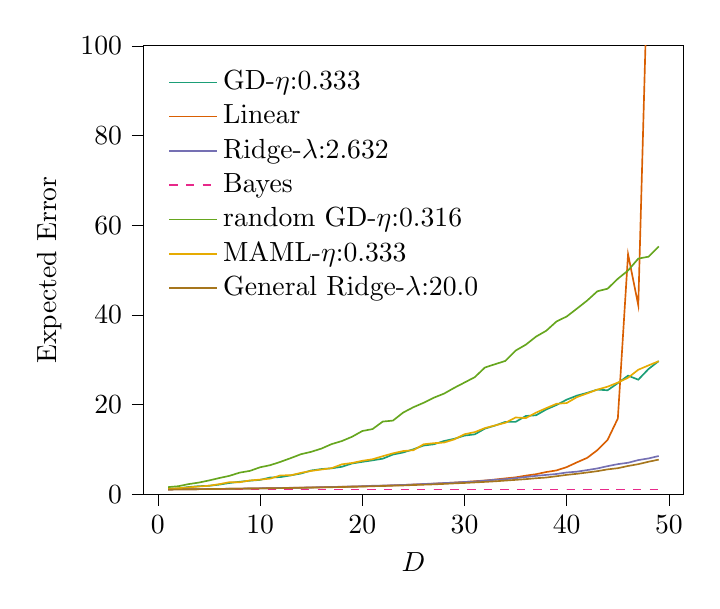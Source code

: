 % This file was created with tikzplotlib v0.10.1.
\begin{tikzpicture}

\definecolor{chocolate217952}{RGB}{217,95,2}
\definecolor{darkcyan27158119}{RGB}{27,158,119}
\definecolor{darkgoldenrod16611829}{RGB}{166,118,29}
\definecolor{darkgray176}{RGB}{176,176,176}
\definecolor{deeppink23141138}{RGB}{231,41,138}
\definecolor{lightslategray117112179}{RGB}{117,112,179}
\definecolor{olivedrab10216630}{RGB}{102,166,30}
\definecolor{orange2301712}{RGB}{230,171,2}

\begin{axis}[
legend cell align={left},
legend style={
  fill opacity=0.8,
  draw opacity=1,
  text opacity=1,
  at={(0.03,0.97)},
  anchor=north west,
  draw=none
},
tick align=outside,
tick pos=left,
x grid style={darkgray176},
xlabel={\(\displaystyle D\)},
xmin=-1.4, xmax=51.4,
xtick style={color=black},
y grid style={darkgray176},
ylabel={Expected Error},
ymin=0.0, ymax=100.0,
ytick style={color=black}
]
\addplot [semithick, darkcyan27158119]
table {%
1 1.159
2 1.279
3 1.589
4 1.774
5 1.861
6 2.124
7 2.485
8 2.762
9 2.996
10 3.18
11 3.718
12 3.804
13 4.185
14 4.597
15 5.277
16 5.593
17 5.763
18 6.101
19 6.843
20 7.204
21 7.537
22 7.91
23 8.833
24 9.293
25 10.01
26 10.843
27 11.119
28 11.849
29 12.345
30 13.059
31 13.336
32 14.616
33 15.307
34 16.122
35 16.121
36 17.433
37 17.594
38 18.893
39 19.882
40 21.08
41 21.976
42 22.599
43 23.319
44 23.167
45 24.76
46 26.431
47 25.526
48 27.905
49 29.675
};
\addlegendentry{GD-$\eta$:0.333}
\addplot [semithick, chocolate217952]
table {%
1 1.042
2 1.064
3 1.089
4 1.112
5 1.136
6 1.163
7 1.194
8 1.224
9 1.256
10 1.288
11 1.322
12 1.361
13 1.395
14 1.438
15 1.488
16 1.525
17 1.586
18 1.628
19 1.688
20 1.743
21 1.805
22 1.873
23 1.955
24 2.029
25 2.133
26 2.213
27 2.328
28 2.428
29 2.584
30 2.703
31 2.881
32 3.04
33 3.255
34 3.516
35 3.744
36 4.13
37 4.448
38 4.934
39 5.289
40 6.036
41 7.094
42 8.089
43 9.822
44 12.119
45 16.871
46 53.538
47 42.125
48 124.783
49 6063.164
};
\addlegendentry{Linear}
\addplot [semithick, lightslategray117112179]
table {%
1 1.039
2 1.064
3 1.086
4 1.112
5 1.141
6 1.167
7 1.196
8 1.229
9 1.259
10 1.297
11 1.327
12 1.366
13 1.415
14 1.448
15 1.493
16 1.546
17 1.591
18 1.657
19 1.711
20 1.759
21 1.863
22 1.91
23 1.982
24 2.043
25 2.152
26 2.26
27 2.361
28 2.474
29 2.57
30 2.716
31 2.804
32 3.02
33 3.212
34 3.326
35 3.562
36 3.818
37 4.082
38 4.289
39 4.497
40 4.831
41 5.014
42 5.366
43 5.734
44 6.245
45 6.69
46 6.998
47 7.594
48 7.967
49 8.504
};
\addlegendentry{Ridge-$\lambda$:2.632}
\addplot [semithick, deeppink23141138, dashed]
table {%
1 1.0
2 1.0
3 1.0
4 1.0
5 1.0
6 1.0
7 1.0
8 1.0
9 1.0
10 1.0
11 1.0
12 1.0
13 1.0
14 1.0
15 1.0
16 1.0
17 1.0
18 1.0
19 1.0
20 1.0
21 1.0
22 1.0
23 1.0
24 1.0
25 1.0
26 1.0
27 1.0
28 1.0
29 1.0
30 1.0
31 1.0
32 1.0
33 1.0
34 1.0
35 1.0
36 1.0
37 1.0
38 1.0
39 1.0
40 1.0
41 1.0
42 1.0
43 1.0
44 1.0
45 1.0
46 1.0
47 1.0
48 1.0
49 1.0
};
\addlegendentry{Bayes}
\addplot [semithick, olivedrab10216630]
table {%
1 1.564
2 1.766
3 2.237
4 2.576
5 3.05
6 3.588
7 4.08
8 4.799
9 5.185
10 5.993
11 6.463
12 7.21
13 8.037
14 8.909
15 9.441
16 10.162
17 11.161
18 11.844
19 12.803
20 14.079
21 14.512
22 16.185
23 16.407
24 18.201
25 19.392
26 20.378
27 21.513
28 22.428
29 23.714
30 24.897
31 26.088
32 28.254
33 28.99
34 29.716
35 32.022
36 33.342
37 35.141
38 36.45
39 38.515
40 39.625
41 41.385
42 43.179
43 45.252
44 45.825
45 48.04
46 49.877
47 52.535
48 52.959
49 55.241
};
\addlegendentry{random GD-$\eta$:0.316}
\addplot [semithick, orange2301712]
table {%
1 1.17
2 1.318
3 1.514
4 1.697
5 1.873
6 2.226
7 2.663
8 2.658
9 3.048
10 3.241
11 3.463
12 4.191
13 4.198
14 4.754
15 5.179
16 5.495
17 5.797
18 6.652
19 6.954
20 7.434
21 7.784
22 8.462
23 9.106
24 9.615
25 9.802
26 11.121
27 11.369
28 11.51
29 12.209
30 13.359
31 13.836
32 14.74
33 15.335
34 15.918
35 17.1
36 16.961
37 18.187
38 19.191
39 20.151
40 20.321
41 21.643
42 22.47
43 23.322
44 23.972
45 24.877
46 25.965
47 27.746
48 28.717
49 29.653
};
\addlegendentry{MAML-$\eta$:0.333}
\addplot [semithick, darkgoldenrod16611829]
table {%
1 1.04
2 1.062
3 1.084
4 1.107
5 1.133
6 1.159
7 1.185
8 1.215
9 1.246
10 1.276
11 1.308
12 1.343
13 1.377
14 1.414
15 1.459
16 1.505
17 1.548
18 1.594
19 1.639
20 1.69
21 1.766
22 1.805
23 1.887
24 1.939
25 2.028
26 2.109
27 2.181
28 2.284
29 2.398
30 2.493
31 2.611
32 2.731
33 2.861
34 3.026
35 3.182
36 3.347
37 3.547
38 3.704
39 3.995
40 4.3
41 4.535
42 4.827
43 5.126
44 5.524
45 5.787
46 6.281
47 6.685
48 7.224
49 7.697
};
\addlegendentry{General Ridge-$\lambda$:20.0}
\end{axis}

\end{tikzpicture}
